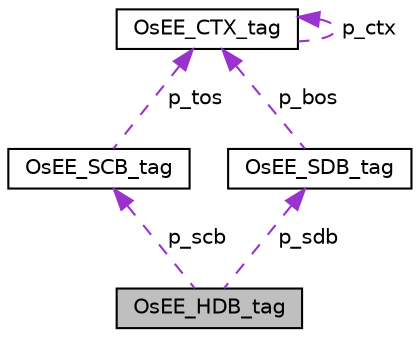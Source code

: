 digraph "OsEE_HDB_tag"
{
 // LATEX_PDF_SIZE
  edge [fontname="Helvetica",fontsize="10",labelfontname="Helvetica",labelfontsize="10"];
  node [fontname="Helvetica",fontsize="10",shape=record];
  Node1 [label="OsEE_HDB_tag",height=0.2,width=0.4,color="black", fillcolor="grey75", style="filled", fontcolor="black",tooltip=" "];
  Node2 -> Node1 [dir="back",color="darkorchid3",fontsize="10",style="dashed",label=" p_scb" ,fontname="Helvetica"];
  Node2 [label="OsEE_SCB_tag",height=0.2,width=0.4,color="black", fillcolor="white", style="filled",URL="$structOsEE__SCB__tag.html",tooltip=" "];
  Node3 -> Node2 [dir="back",color="darkorchid3",fontsize="10",style="dashed",label=" p_tos" ,fontname="Helvetica"];
  Node3 [label="OsEE_CTX_tag",height=0.2,width=0.4,color="black", fillcolor="white", style="filled",URL="$structOsEE__CTX__tag.html",tooltip=" "];
  Node3 -> Node3 [dir="back",color="darkorchid3",fontsize="10",style="dashed",label=" p_ctx" ,fontname="Helvetica"];
  Node4 -> Node1 [dir="back",color="darkorchid3",fontsize="10",style="dashed",label=" p_sdb" ,fontname="Helvetica"];
  Node4 [label="OsEE_SDB_tag",height=0.2,width=0.4,color="black", fillcolor="white", style="filled",URL="$structOsEE__SDB__tag.html",tooltip=" "];
  Node3 -> Node4 [dir="back",color="darkorchid3",fontsize="10",style="dashed",label=" p_bos" ,fontname="Helvetica"];
}
